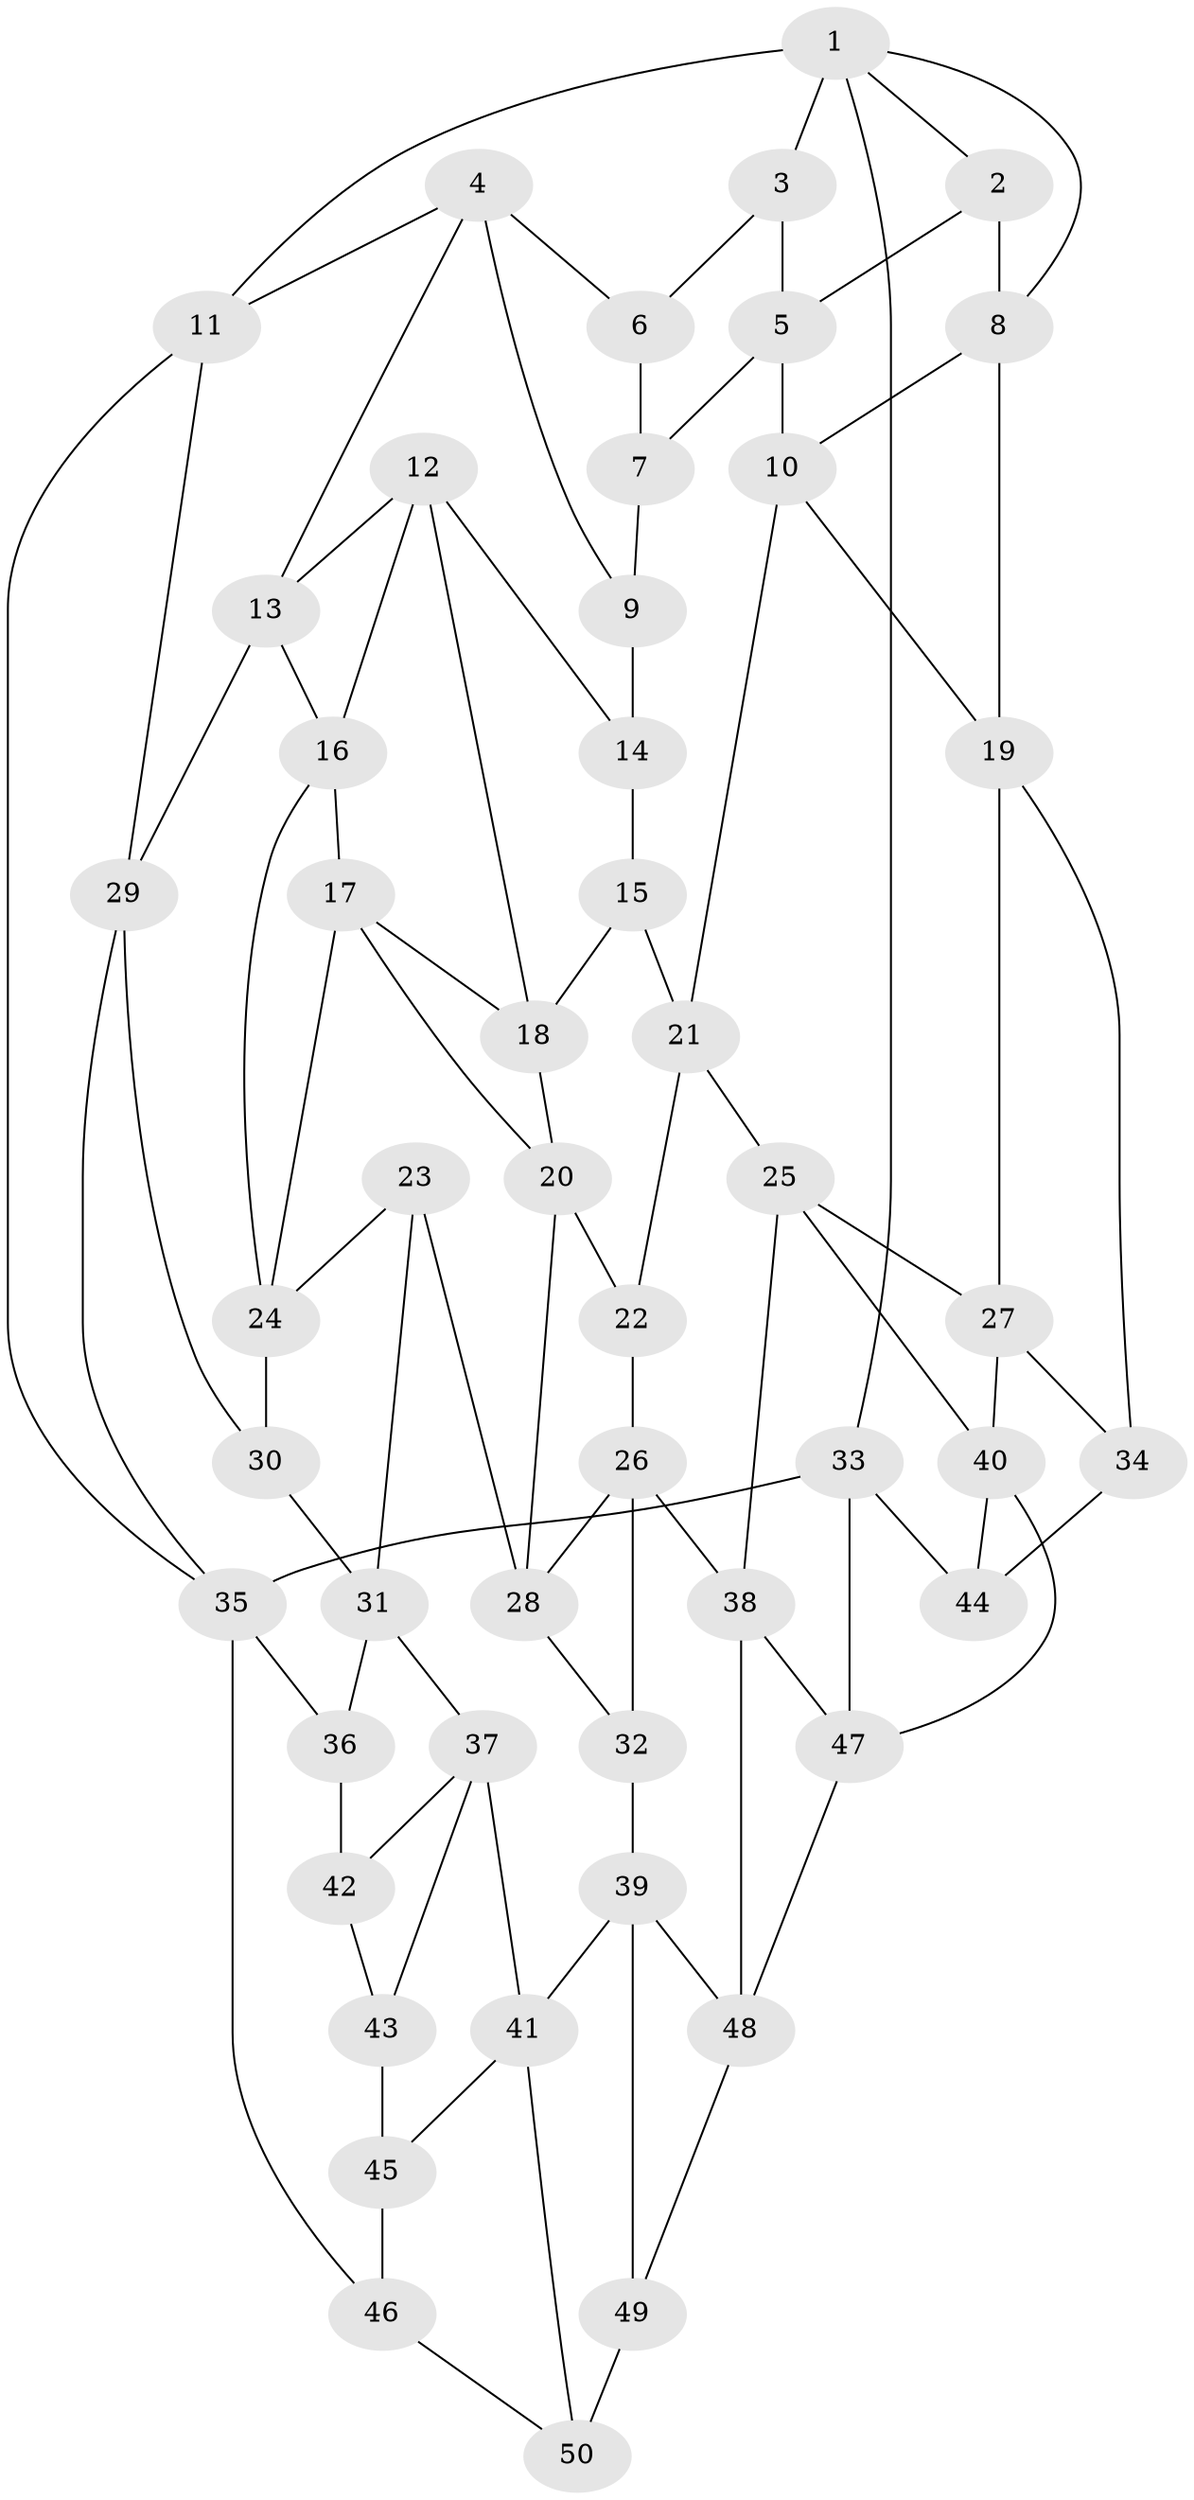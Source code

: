 // original degree distribution, {3: 0.020202020202020204, 6: 0.20202020202020202, 5: 0.5454545454545454, 4: 0.23232323232323232}
// Generated by graph-tools (version 1.1) at 2025/38/03/04/25 23:38:31]
// undirected, 50 vertices, 91 edges
graph export_dot {
  node [color=gray90,style=filled];
  1;
  2;
  3;
  4;
  5;
  6;
  7;
  8;
  9;
  10;
  11;
  12;
  13;
  14;
  15;
  16;
  17;
  18;
  19;
  20;
  21;
  22;
  23;
  24;
  25;
  26;
  27;
  28;
  29;
  30;
  31;
  32;
  33;
  34;
  35;
  36;
  37;
  38;
  39;
  40;
  41;
  42;
  43;
  44;
  45;
  46;
  47;
  48;
  49;
  50;
  1 -- 2 [weight=1.0];
  1 -- 3 [weight=1.0];
  1 -- 8 [weight=1.0];
  1 -- 11 [weight=2.0];
  1 -- 33 [weight=1.0];
  2 -- 5 [weight=1.0];
  2 -- 8 [weight=1.0];
  3 -- 5 [weight=1.0];
  3 -- 6 [weight=1.0];
  4 -- 6 [weight=1.0];
  4 -- 9 [weight=1.0];
  4 -- 11 [weight=1.0];
  4 -- 13 [weight=1.0];
  5 -- 7 [weight=1.0];
  5 -- 10 [weight=1.0];
  6 -- 7 [weight=2.0];
  7 -- 9 [weight=1.0];
  8 -- 10 [weight=1.0];
  8 -- 19 [weight=1.0];
  9 -- 14 [weight=2.0];
  10 -- 19 [weight=1.0];
  10 -- 21 [weight=1.0];
  11 -- 29 [weight=1.0];
  11 -- 35 [weight=1.0];
  12 -- 13 [weight=1.0];
  12 -- 14 [weight=1.0];
  12 -- 16 [weight=1.0];
  12 -- 18 [weight=1.0];
  13 -- 16 [weight=1.0];
  13 -- 29 [weight=1.0];
  14 -- 15 [weight=1.0];
  15 -- 18 [weight=1.0];
  15 -- 21 [weight=1.0];
  16 -- 17 [weight=1.0];
  16 -- 24 [weight=1.0];
  17 -- 18 [weight=1.0];
  17 -- 20 [weight=1.0];
  17 -- 24 [weight=1.0];
  18 -- 20 [weight=1.0];
  19 -- 27 [weight=1.0];
  19 -- 34 [weight=1.0];
  20 -- 22 [weight=1.0];
  20 -- 28 [weight=1.0];
  21 -- 22 [weight=1.0];
  21 -- 25 [weight=1.0];
  22 -- 26 [weight=1.0];
  23 -- 24 [weight=1.0];
  23 -- 28 [weight=1.0];
  23 -- 31 [weight=1.0];
  24 -- 30 [weight=1.0];
  25 -- 27 [weight=1.0];
  25 -- 38 [weight=1.0];
  25 -- 40 [weight=1.0];
  26 -- 28 [weight=1.0];
  26 -- 32 [weight=1.0];
  26 -- 38 [weight=1.0];
  27 -- 34 [weight=1.0];
  27 -- 40 [weight=1.0];
  28 -- 32 [weight=1.0];
  29 -- 30 [weight=1.0];
  29 -- 35 [weight=1.0];
  30 -- 31 [weight=1.0];
  31 -- 36 [weight=1.0];
  31 -- 37 [weight=1.0];
  32 -- 39 [weight=1.0];
  33 -- 35 [weight=1.0];
  33 -- 44 [weight=1.0];
  33 -- 47 [weight=1.0];
  34 -- 44 [weight=2.0];
  35 -- 36 [weight=1.0];
  35 -- 46 [weight=1.0];
  36 -- 42 [weight=2.0];
  37 -- 41 [weight=1.0];
  37 -- 42 [weight=1.0];
  37 -- 43 [weight=1.0];
  38 -- 47 [weight=1.0];
  38 -- 48 [weight=1.0];
  39 -- 41 [weight=1.0];
  39 -- 48 [weight=1.0];
  39 -- 49 [weight=1.0];
  40 -- 44 [weight=1.0];
  40 -- 47 [weight=1.0];
  41 -- 45 [weight=1.0];
  41 -- 50 [weight=1.0];
  42 -- 43 [weight=1.0];
  43 -- 45 [weight=2.0];
  45 -- 46 [weight=1.0];
  46 -- 50 [weight=1.0];
  47 -- 48 [weight=1.0];
  48 -- 49 [weight=1.0];
  49 -- 50 [weight=2.0];
}
